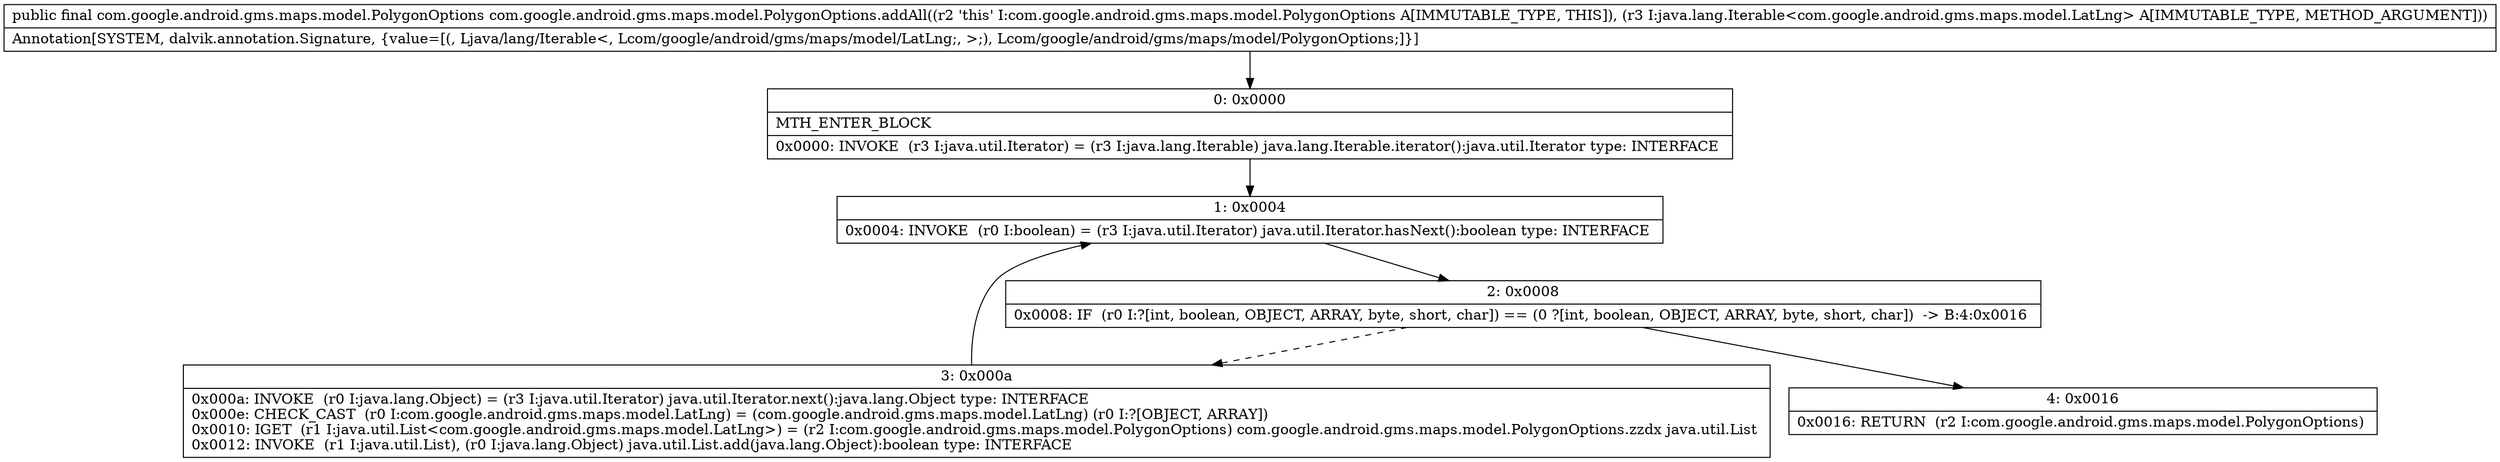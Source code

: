 digraph "CFG forcom.google.android.gms.maps.model.PolygonOptions.addAll(Ljava\/lang\/Iterable;)Lcom\/google\/android\/gms\/maps\/model\/PolygonOptions;" {
Node_0 [shape=record,label="{0\:\ 0x0000|MTH_ENTER_BLOCK\l|0x0000: INVOKE  (r3 I:java.util.Iterator) = (r3 I:java.lang.Iterable) java.lang.Iterable.iterator():java.util.Iterator type: INTERFACE \l}"];
Node_1 [shape=record,label="{1\:\ 0x0004|0x0004: INVOKE  (r0 I:boolean) = (r3 I:java.util.Iterator) java.util.Iterator.hasNext():boolean type: INTERFACE \l}"];
Node_2 [shape=record,label="{2\:\ 0x0008|0x0008: IF  (r0 I:?[int, boolean, OBJECT, ARRAY, byte, short, char]) == (0 ?[int, boolean, OBJECT, ARRAY, byte, short, char])  \-\> B:4:0x0016 \l}"];
Node_3 [shape=record,label="{3\:\ 0x000a|0x000a: INVOKE  (r0 I:java.lang.Object) = (r3 I:java.util.Iterator) java.util.Iterator.next():java.lang.Object type: INTERFACE \l0x000e: CHECK_CAST  (r0 I:com.google.android.gms.maps.model.LatLng) = (com.google.android.gms.maps.model.LatLng) (r0 I:?[OBJECT, ARRAY]) \l0x0010: IGET  (r1 I:java.util.List\<com.google.android.gms.maps.model.LatLng\>) = (r2 I:com.google.android.gms.maps.model.PolygonOptions) com.google.android.gms.maps.model.PolygonOptions.zzdx java.util.List \l0x0012: INVOKE  (r1 I:java.util.List), (r0 I:java.lang.Object) java.util.List.add(java.lang.Object):boolean type: INTERFACE \l}"];
Node_4 [shape=record,label="{4\:\ 0x0016|0x0016: RETURN  (r2 I:com.google.android.gms.maps.model.PolygonOptions) \l}"];
MethodNode[shape=record,label="{public final com.google.android.gms.maps.model.PolygonOptions com.google.android.gms.maps.model.PolygonOptions.addAll((r2 'this' I:com.google.android.gms.maps.model.PolygonOptions A[IMMUTABLE_TYPE, THIS]), (r3 I:java.lang.Iterable\<com.google.android.gms.maps.model.LatLng\> A[IMMUTABLE_TYPE, METHOD_ARGUMENT]))  | Annotation[SYSTEM, dalvik.annotation.Signature, \{value=[(, Ljava\/lang\/Iterable\<, Lcom\/google\/android\/gms\/maps\/model\/LatLng;, \>;), Lcom\/google\/android\/gms\/maps\/model\/PolygonOptions;]\}]\l}"];
MethodNode -> Node_0;
Node_0 -> Node_1;
Node_1 -> Node_2;
Node_2 -> Node_3[style=dashed];
Node_2 -> Node_4;
Node_3 -> Node_1;
}

